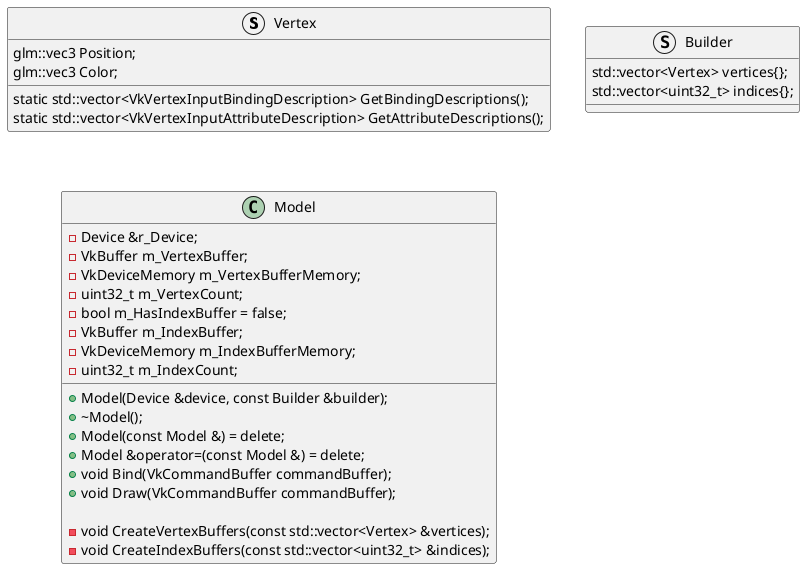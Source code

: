 @startuml
struct Vertex
{
    glm::vec3 Position;
    glm::vec3 Color;
    static std::vector<VkVertexInputBindingDescription> GetBindingDescriptions();
    static std::vector<VkVertexInputAttributeDescription> GetAttributeDescriptions();
}

struct Builder
{
    std::vector<Vertex> vertices{};
    std::vector<uint32_t> indices{};
}

class Model
{
    + Model(Device &device, const Builder &builder);
    + \~Model();
    + Model(const Model &) = delete;
    + Model &operator=(const Model &) = delete;
    + void Bind(VkCommandBuffer commandBuffer);
    + void Draw(VkCommandBuffer commandBuffer);

    - void CreateVertexBuffers(const std::vector<Vertex> &vertices);
    - void CreateIndexBuffers(const std::vector<uint32_t> &indices);

    - Device &r_Device;
    - VkBuffer m_VertexBuffer;
    - VkDeviceMemory m_VertexBufferMemory;
    - uint32_t m_VertexCount;
    - bool m_HasIndexBuffer = false;
    - VkBuffer m_IndexBuffer;
    - VkDeviceMemory m_IndexBufferMemory;
    - uint32_t m_IndexCount;
}
@enduml